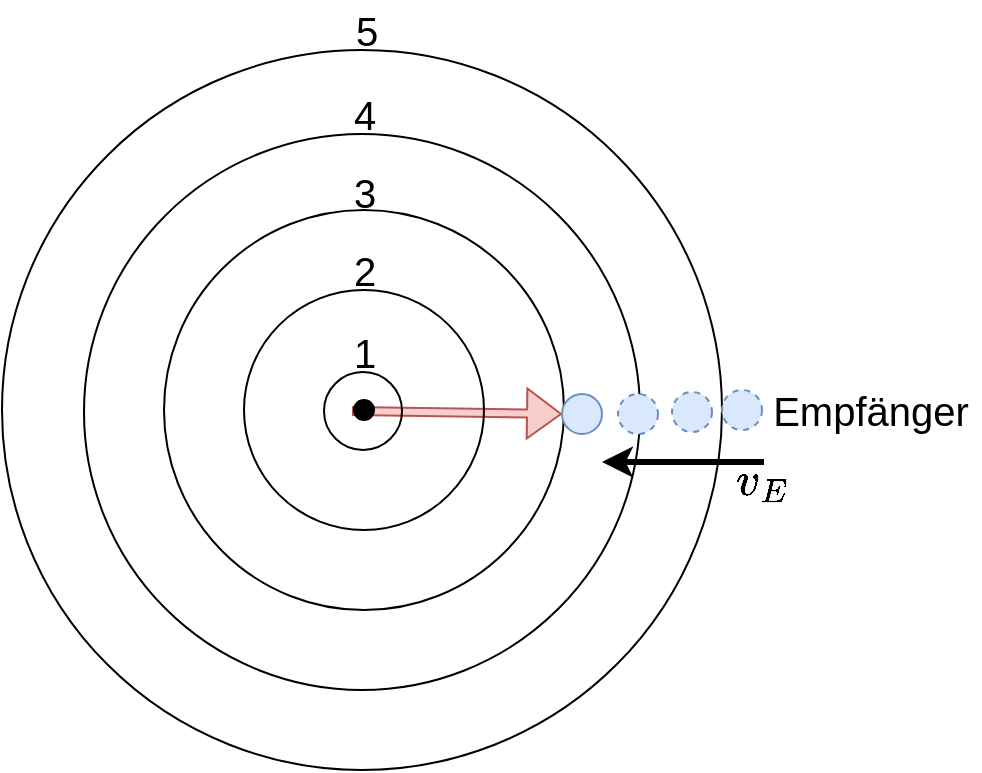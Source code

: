 <mxfile version="16.0.2" type="device"><diagram id="MNT_D8teMA8UP2xsg6s7" name="Seite-1"><mxGraphModel dx="786" dy="515" grid="1" gridSize="10" guides="1" tooltips="1" connect="1" arrows="1" fold="1" page="1" pageScale="1" pageWidth="827" pageHeight="1169" math="1" shadow="0"><root><mxCell id="0"/><mxCell id="1" parent="0"/><mxCell id="Da5JdIYRgnRjm79WLMVD-6" value="" style="ellipse;whiteSpace=wrap;html=1;aspect=fixed;fillColor=none;" parent="1" vertex="1"><mxGeometry x="219" y="100" width="360" height="360" as="geometry"/></mxCell><mxCell id="mhOjDVlzSjSe_aqMuhK2-5" value="" style="shape=flexArrow;endArrow=classic;html=1;rounded=0;fontSize=20;fillColor=#f8cecc;strokeColor=#b85450;width=4;endSize=5.33;entryX=0;entryY=0.5;entryDx=0;entryDy=0;" edge="1" parent="1" target="mhOjDVlzSjSe_aqMuhK2-9"><mxGeometry width="50" height="50" relative="1" as="geometry"><mxPoint x="394" y="280.5" as="sourcePoint"/><mxPoint x="574" y="280.5" as="targetPoint"/></mxGeometry></mxCell><mxCell id="Da5JdIYRgnRjm79WLMVD-5" value="" style="ellipse;whiteSpace=wrap;html=1;aspect=fixed;fillColor=none;" parent="1" vertex="1"><mxGeometry x="260" y="142" width="278" height="278" as="geometry"/></mxCell><mxCell id="Da5JdIYRgnRjm79WLMVD-3" value="" style="ellipse;whiteSpace=wrap;html=1;aspect=fixed;fillColor=none;" parent="1" vertex="1"><mxGeometry x="340" y="220" width="120" height="120" as="geometry"/></mxCell><mxCell id="Da5JdIYRgnRjm79WLMVD-1" value="" style="ellipse;whiteSpace=wrap;html=1;aspect=fixed;fillColor=none;" parent="1" vertex="1"><mxGeometry x="300" y="180" width="200" height="200" as="geometry"/></mxCell><mxCell id="Da5JdIYRgnRjm79WLMVD-2" value="" style="ellipse;whiteSpace=wrap;html=1;aspect=fixed;fillColor=none;" parent="1" vertex="1"><mxGeometry x="380" y="261" width="39" height="39" as="geometry"/></mxCell><mxCell id="Da5JdIYRgnRjm79WLMVD-4" value="" style="ellipse;whiteSpace=wrap;html=1;aspect=fixed;fillColor=#000000;" parent="1" vertex="1"><mxGeometry x="395" y="275" width="10" height="10" as="geometry"/></mxCell><mxCell id="Da5JdIYRgnRjm79WLMVD-7" value="1" style="text;html=1;resizable=0;autosize=1;align=center;verticalAlign=middle;points=[];fillColor=none;strokeColor=none;rounded=0;fontSize=20;" parent="1" vertex="1"><mxGeometry x="385" y="236" width="30" height="30" as="geometry"/></mxCell><mxCell id="Da5JdIYRgnRjm79WLMVD-8" value="2" style="text;html=1;resizable=0;autosize=1;align=center;verticalAlign=middle;points=[];fillColor=none;strokeColor=none;rounded=0;fontSize=20;" parent="1" vertex="1"><mxGeometry x="385" y="195" width="30" height="30" as="geometry"/></mxCell><mxCell id="Da5JdIYRgnRjm79WLMVD-9" value="3" style="text;html=1;resizable=0;autosize=1;align=center;verticalAlign=middle;points=[];fillColor=none;strokeColor=none;rounded=0;fontSize=20;" parent="1" vertex="1"><mxGeometry x="385" y="156" width="30" height="30" as="geometry"/></mxCell><mxCell id="Da5JdIYRgnRjm79WLMVD-10" value="4" style="text;html=1;resizable=0;autosize=1;align=center;verticalAlign=middle;points=[];fillColor=none;strokeColor=none;rounded=0;fontSize=20;" parent="1" vertex="1"><mxGeometry x="385" y="117" width="30" height="30" as="geometry"/></mxCell><mxCell id="Da5JdIYRgnRjm79WLMVD-11" value="5" style="text;html=1;resizable=0;autosize=1;align=center;verticalAlign=middle;points=[];fillColor=none;strokeColor=none;rounded=0;fontSize=20;" parent="1" vertex="1"><mxGeometry x="386" y="75" width="30" height="30" as="geometry"/></mxCell><mxCell id="mhOjDVlzSjSe_aqMuhK2-1" value="" style="ellipse;whiteSpace=wrap;html=1;aspect=fixed;fillColor=#dae8fc;strokeColor=#6c8ebf;dashed=1;" vertex="1" parent="1"><mxGeometry x="579" y="270" width="20" height="20" as="geometry"/></mxCell><mxCell id="mhOjDVlzSjSe_aqMuhK2-2" value="Empfänger" style="text;html=1;resizable=0;autosize=1;align=center;verticalAlign=middle;points=[];fillColor=none;strokeColor=none;rounded=0;fontSize=20;" vertex="1" parent="1"><mxGeometry x="598" y="265" width="110" height="30" as="geometry"/></mxCell><mxCell id="mhOjDVlzSjSe_aqMuhK2-7" value="" style="ellipse;whiteSpace=wrap;html=1;aspect=fixed;fillColor=#dae8fc;strokeColor=#6c8ebf;dashed=1;" vertex="1" parent="1"><mxGeometry x="554" y="271" width="20" height="20" as="geometry"/></mxCell><mxCell id="mhOjDVlzSjSe_aqMuhK2-8" value="" style="ellipse;whiteSpace=wrap;html=1;aspect=fixed;fillColor=#dae8fc;strokeColor=#6c8ebf;dashed=1;" vertex="1" parent="1"><mxGeometry x="527" y="272" width="20" height="20" as="geometry"/></mxCell><mxCell id="mhOjDVlzSjSe_aqMuhK2-9" value="" style="ellipse;whiteSpace=wrap;html=1;aspect=fixed;fillColor=#dae8fc;strokeColor=#6c8ebf;" vertex="1" parent="1"><mxGeometry x="499" y="272" width="20" height="20" as="geometry"/></mxCell><mxCell id="mhOjDVlzSjSe_aqMuhK2-10" value="" style="endArrow=classic;html=1;rounded=0;fontSize=20;entryX=1;entryY=0.5;entryDx=0;entryDy=0;strokeWidth=3;" edge="1" parent="1"><mxGeometry width="50" height="50" relative="1" as="geometry"><mxPoint x="600" y="306" as="sourcePoint"/><mxPoint x="519" y="306" as="targetPoint"/></mxGeometry></mxCell><mxCell id="mhOjDVlzSjSe_aqMuhK2-12" value="$$v_E$$" style="text;html=1;resizable=0;autosize=1;align=center;verticalAlign=middle;points=[];fillColor=none;strokeColor=none;rounded=0;fontSize=20;" vertex="1" parent="1"><mxGeometry x="554" y="300" width="90" height="30" as="geometry"/></mxCell></root></mxGraphModel></diagram></mxfile>